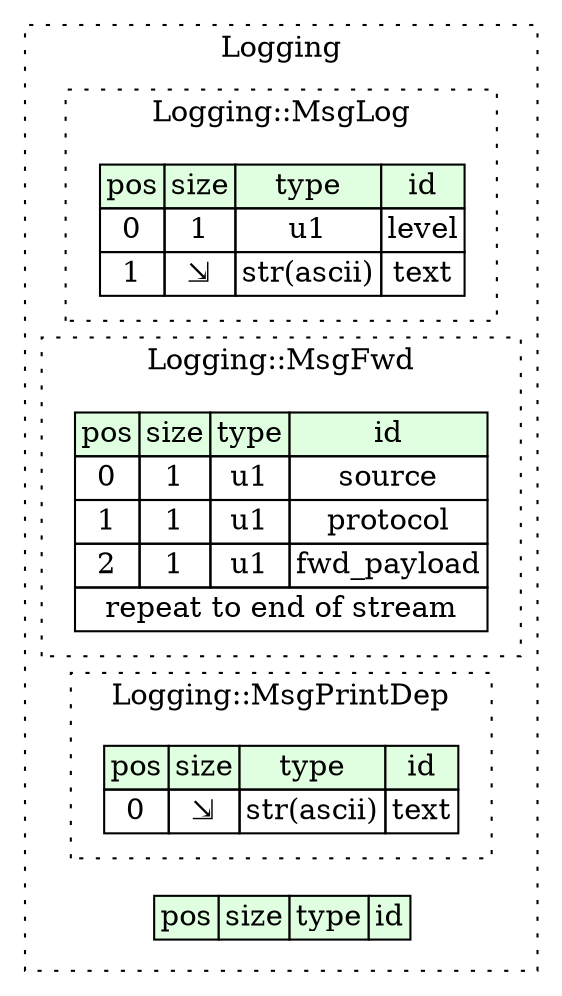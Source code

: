digraph {
	rankdir=LR;
	node [shape=plaintext];
	subgraph cluster__logging {
		label="Logging";
		graph[style=dotted];

		logging__seq [label=<<TABLE BORDER="0" CELLBORDER="1" CELLSPACING="0">
			<TR><TD BGCOLOR="#E0FFE0">pos</TD><TD BGCOLOR="#E0FFE0">size</TD><TD BGCOLOR="#E0FFE0">type</TD><TD BGCOLOR="#E0FFE0">id</TD></TR>
		</TABLE>>];
		subgraph cluster__msg_log {
			label="Logging::MsgLog";
			graph[style=dotted];

			msg_log__seq [label=<<TABLE BORDER="0" CELLBORDER="1" CELLSPACING="0">
				<TR><TD BGCOLOR="#E0FFE0">pos</TD><TD BGCOLOR="#E0FFE0">size</TD><TD BGCOLOR="#E0FFE0">type</TD><TD BGCOLOR="#E0FFE0">id</TD></TR>
				<TR><TD PORT="level_pos">0</TD><TD PORT="level_size">1</TD><TD>u1</TD><TD PORT="level_type">level</TD></TR>
				<TR><TD PORT="text_pos">1</TD><TD PORT="text_size">⇲</TD><TD>str(ascii)</TD><TD PORT="text_type">text</TD></TR>
			</TABLE>>];
		}
		subgraph cluster__msg_fwd {
			label="Logging::MsgFwd";
			graph[style=dotted];

			msg_fwd__seq [label=<<TABLE BORDER="0" CELLBORDER="1" CELLSPACING="0">
				<TR><TD BGCOLOR="#E0FFE0">pos</TD><TD BGCOLOR="#E0FFE0">size</TD><TD BGCOLOR="#E0FFE0">type</TD><TD BGCOLOR="#E0FFE0">id</TD></TR>
				<TR><TD PORT="source_pos">0</TD><TD PORT="source_size">1</TD><TD>u1</TD><TD PORT="source_type">source</TD></TR>
				<TR><TD PORT="protocol_pos">1</TD><TD PORT="protocol_size">1</TD><TD>u1</TD><TD PORT="protocol_type">protocol</TD></TR>
				<TR><TD PORT="fwd_payload_pos">2</TD><TD PORT="fwd_payload_size">1</TD><TD>u1</TD><TD PORT="fwd_payload_type">fwd_payload</TD></TR>
				<TR><TD COLSPAN="4" PORT="fwd_payload__repeat">repeat to end of stream</TD></TR>
			</TABLE>>];
		}
		subgraph cluster__msg_print_dep {
			label="Logging::MsgPrintDep";
			graph[style=dotted];

			msg_print_dep__seq [label=<<TABLE BORDER="0" CELLBORDER="1" CELLSPACING="0">
				<TR><TD BGCOLOR="#E0FFE0">pos</TD><TD BGCOLOR="#E0FFE0">size</TD><TD BGCOLOR="#E0FFE0">type</TD><TD BGCOLOR="#E0FFE0">id</TD></TR>
				<TR><TD PORT="text_pos">0</TD><TD PORT="text_size">⇲</TD><TD>str(ascii)</TD><TD PORT="text_type">text</TD></TR>
			</TABLE>>];
		}
	}
}

